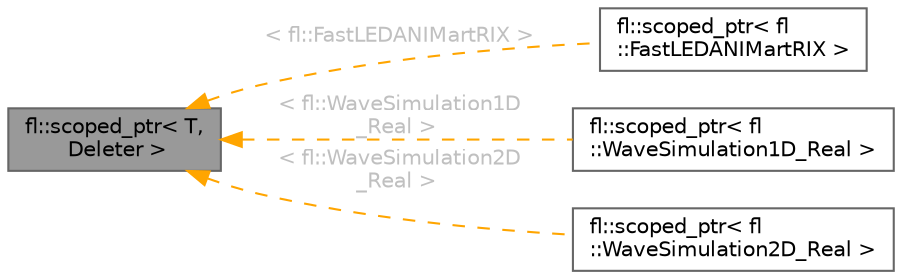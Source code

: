 digraph "fl::scoped_ptr&lt; T, Deleter &gt;"
{
 // INTERACTIVE_SVG=YES
 // LATEX_PDF_SIZE
  bgcolor="transparent";
  edge [fontname=Helvetica,fontsize=10,labelfontname=Helvetica,labelfontsize=10];
  node [fontname=Helvetica,fontsize=10,shape=box,height=0.2,width=0.4];
  rankdir="LR";
  Node1 [id="Node000001",label="fl::scoped_ptr\< T,\l Deleter \>",height=0.2,width=0.4,color="gray40", fillcolor="grey60", style="filled", fontcolor="black",tooltip=" "];
  Node1 -> Node2 [id="edge1_Node000001_Node000002",dir="back",color="orange",style="dashed",tooltip=" ",label=" \< fl::FastLEDANIMartRIX \>",fontcolor="grey" ];
  Node2 [id="Node000002",label="fl::scoped_ptr\< fl\l::FastLEDANIMartRIX \>",height=0.2,width=0.4,color="gray40", fillcolor="white", style="filled",URL="$df/d0b/classfl_1_1scoped__ptr.html",tooltip=" "];
  Node1 -> Node3 [id="edge2_Node000001_Node000003",dir="back",color="orange",style="dashed",tooltip=" ",label=" \< fl::WaveSimulation1D\l_Real \>",fontcolor="grey" ];
  Node3 [id="Node000003",label="fl::scoped_ptr\< fl\l::WaveSimulation1D_Real \>",height=0.2,width=0.4,color="gray40", fillcolor="white", style="filled",URL="$df/d0b/classfl_1_1scoped__ptr.html",tooltip=" "];
  Node1 -> Node4 [id="edge3_Node000001_Node000004",dir="back",color="orange",style="dashed",tooltip=" ",label=" \< fl::WaveSimulation2D\l_Real \>",fontcolor="grey" ];
  Node4 [id="Node000004",label="fl::scoped_ptr\< fl\l::WaveSimulation2D_Real \>",height=0.2,width=0.4,color="gray40", fillcolor="white", style="filled",URL="$df/d0b/classfl_1_1scoped__ptr.html",tooltip=" "];
}
